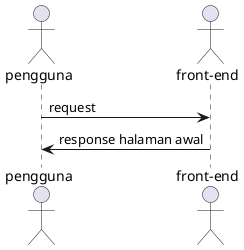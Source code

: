 @startuml
actor pengguna
actor "front-end" as fe

pengguna -> fe: request
fe -> pengguna: response halaman awal
@enduml
